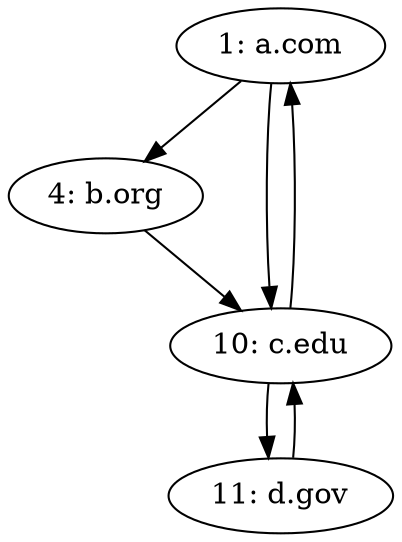 digraph webgraph {
  a [label="1: a.com"];
  b [label="4: b.org"];
  c [label="10: c.edu"];
  d [label="11: d.gov"];
  a->b;
  a->c;
  b->c;
  c->d;
  c->a;
  d->c;
}
